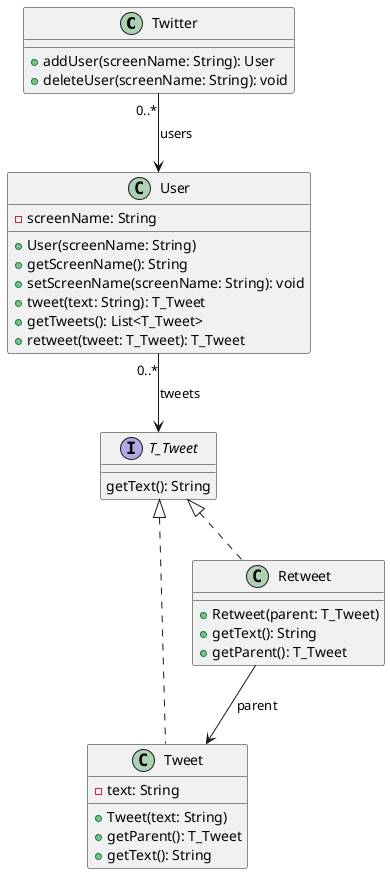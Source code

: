 @startuml

class Twitter  {
	+addUser(screenName: String): User
	+deleteUser(screenName: String): void
}

class User {
	-screenName: String
	+User(screenName: String)
	+getScreenName(): String
	+setScreenName(screenName: String): void
	+tweet(text: String): T_Tweet
	+getTweets(): List<T_Tweet>
	+retweet(tweet: T_Tweet): T_Tweet
}

Twitter "0..*" -->  User : users

User "0..*" --> T_Tweet : tweets
class Tweet {
	-text: String
	+Tweet(text: String)
	+getParent(): T_Tweet
	+getText(): String
}
interface T_Tweet {
}
T_Tweet <|.. Tweet


interface T_Tweet [[java:ar.edu.unlp.info.oo2.ejercicio1.T_Tweet]] {
	getText(): String
}
class T_Tweet {
}


class Retweet [[java:ar.edu.unlp.info.oo2.ejercicio1.Retweet]] {

	+Retweet(parent: T_Tweet)
	+getText(): String
	+getParent(): T_Tweet
}
interface T_Tweet {
}
T_Tweet <|.. Retweet
Retweet --> Tweet : parent
@enduml